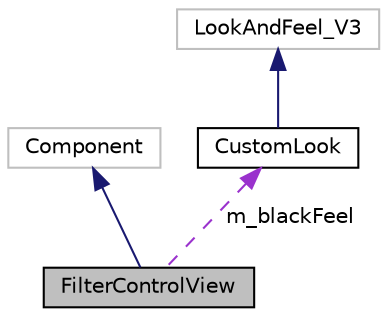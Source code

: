 digraph "FilterControlView"
{
  edge [fontname="Helvetica",fontsize="10",labelfontname="Helvetica",labelfontsize="10"];
  node [fontname="Helvetica",fontsize="10",shape=record];
  Node1 [label="FilterControlView",height=0.2,width=0.4,color="black", fillcolor="grey75", style="filled", fontcolor="black"];
  Node2 -> Node1 [dir="back",color="midnightblue",fontsize="10",style="solid"];
  Node2 [label="Component",height=0.2,width=0.4,color="grey75", fillcolor="white", style="filled"];
  Node3 -> Node1 [dir="back",color="darkorchid3",fontsize="10",style="dashed",label=" m_blackFeel" ];
  Node3 [label="CustomLook",height=0.2,width=0.4,color="black", fillcolor="white", style="filled",URL="$class_custom_look.html",tooltip="Creates custom UI elements. "];
  Node4 -> Node3 [dir="back",color="midnightblue",fontsize="10",style="solid"];
  Node4 [label="LookAndFeel_V3",height=0.2,width=0.4,color="grey75", fillcolor="white", style="filled"];
}
